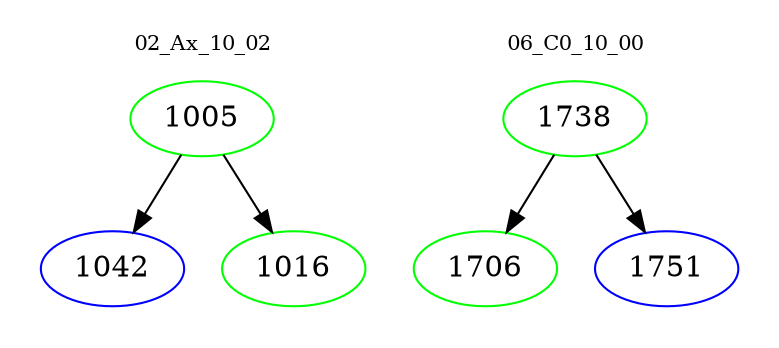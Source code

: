 digraph{
subgraph cluster_0 {
color = white
label = "02_Ax_10_02";
fontsize=10;
T0_1005 [label="1005", color="green"]
T0_1005 -> T0_1042 [color="black"]
T0_1042 [label="1042", color="blue"]
T0_1005 -> T0_1016 [color="black"]
T0_1016 [label="1016", color="green"]
}
subgraph cluster_1 {
color = white
label = "06_C0_10_00";
fontsize=10;
T1_1738 [label="1738", color="green"]
T1_1738 -> T1_1706 [color="black"]
T1_1706 [label="1706", color="green"]
T1_1738 -> T1_1751 [color="black"]
T1_1751 [label="1751", color="blue"]
}
}
